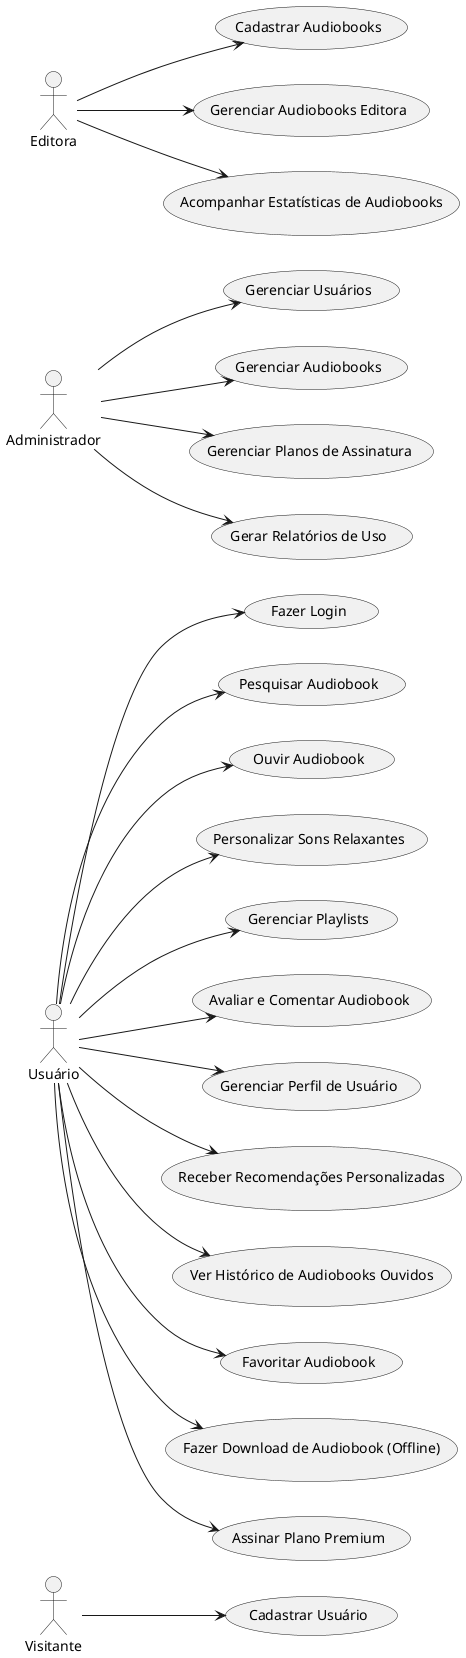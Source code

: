 @startuml casodeuso
left to right direction

actor "Visitante" as Visitante
actor "Usuário" as Usuario
actor "Administrador" as Administrador
actor "Editora" as Editora

usecase "Cadastrar Usuário" as CU01
usecase "Fazer Login" as CU02
usecase "Pesquisar Audiobook" as CU03
usecase "Ouvir Audiobook" as CU04
usecase "Personalizar Sons Relaxantes" as CU05
usecase "Gerenciar Playlists" as CU06
usecase "Avaliar e Comentar Audiobook" as CU07
usecase "Gerenciar Perfil de Usuário" as CU08
usecase "Receber Recomendações Personalizadas" as CU09
usecase "Ver Histórico de Audiobooks Ouvidos" as CU10
usecase "Favoritar Audiobook" as CU11
usecase "Fazer Download de Audiobook (Offline)" as CU12
usecase "Assinar Plano Premium" as CU13

usecase "Gerenciar Usuários" as CU14
usecase "Gerenciar Audiobooks" as CU15
usecase "Gerenciar Planos de Assinatura" as CU16
usecase "Gerar Relatórios de Uso" as CU17

usecase "Cadastrar Audiobooks" as CU18
usecase "Gerenciar Audiobooks Editora" as CU19
usecase "Acompanhar Estatísticas de Audiobooks" as CU20

Visitante --> CU01

Usuario --> CU02
Usuario --> CU03
Usuario --> CU04
Usuario --> CU05
Usuario --> CU06
Usuario --> CU07
Usuario --> CU08
Usuario --> CU09
Usuario --> CU10
Usuario --> CU11
Usuario --> CU12
Usuario --> CU13

Administrador --> CU14
Administrador --> CU15
Administrador --> CU16
Administrador --> CU17

Editora --> CU18
Editora --> CU19
Editora --> CU20

@enduml
